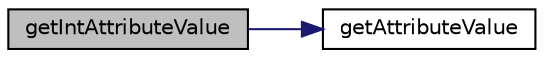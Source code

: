 digraph "getIntAttributeValue"
{
 // LATEX_PDF_SIZE
  bgcolor="transparent";
  edge [fontname="Helvetica",fontsize="10",labelfontname="Helvetica",labelfontsize="10"];
  node [fontname="Helvetica",fontsize="10",shape=record];
  rankdir="LR";
  Node1 [label="getIntAttributeValue",height=0.2,width=0.4,color="black", fillcolor="grey75", style="filled", fontcolor="black",tooltip=" "];
  Node1 -> Node2 [color="midnightblue",fontsize="10",style="solid",fontname="Helvetica"];
  Node2 [label="getAttributeValue",height=0.2,width=0.4,color="black",URL="$tmxParsing_8cpp.html#a7f798bd46c19c61d7e3f0356018bc0c9",tooltip="Retourne la valeur d'un attribut d'un balise XML."];
}
